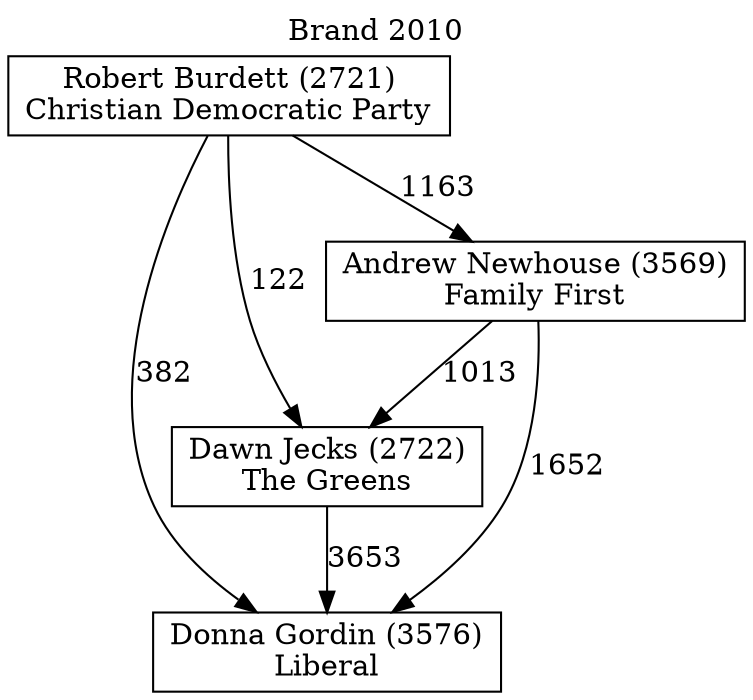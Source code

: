 // House preference flow
digraph "Donna Gordin (3576)_Brand_2010" {
	graph [label="Brand 2010" labelloc=t mclimit=10]
	node [shape=box]
	"Donna Gordin (3576)" [label="Donna Gordin (3576)
Liberal"]
	"Dawn Jecks (2722)" [label="Dawn Jecks (2722)
The Greens"]
	"Andrew Newhouse (3569)" [label="Andrew Newhouse (3569)
Family First"]
	"Robert Burdett (2721)" [label="Robert Burdett (2721)
Christian Democratic Party"]
	"Dawn Jecks (2722)" -> "Donna Gordin (3576)" [label=3653]
	"Andrew Newhouse (3569)" -> "Dawn Jecks (2722)" [label=1013]
	"Robert Burdett (2721)" -> "Andrew Newhouse (3569)" [label=1163]
	"Andrew Newhouse (3569)" -> "Donna Gordin (3576)" [label=1652]
	"Robert Burdett (2721)" -> "Donna Gordin (3576)" [label=382]
	"Robert Burdett (2721)" -> "Dawn Jecks (2722)" [label=122]
}

